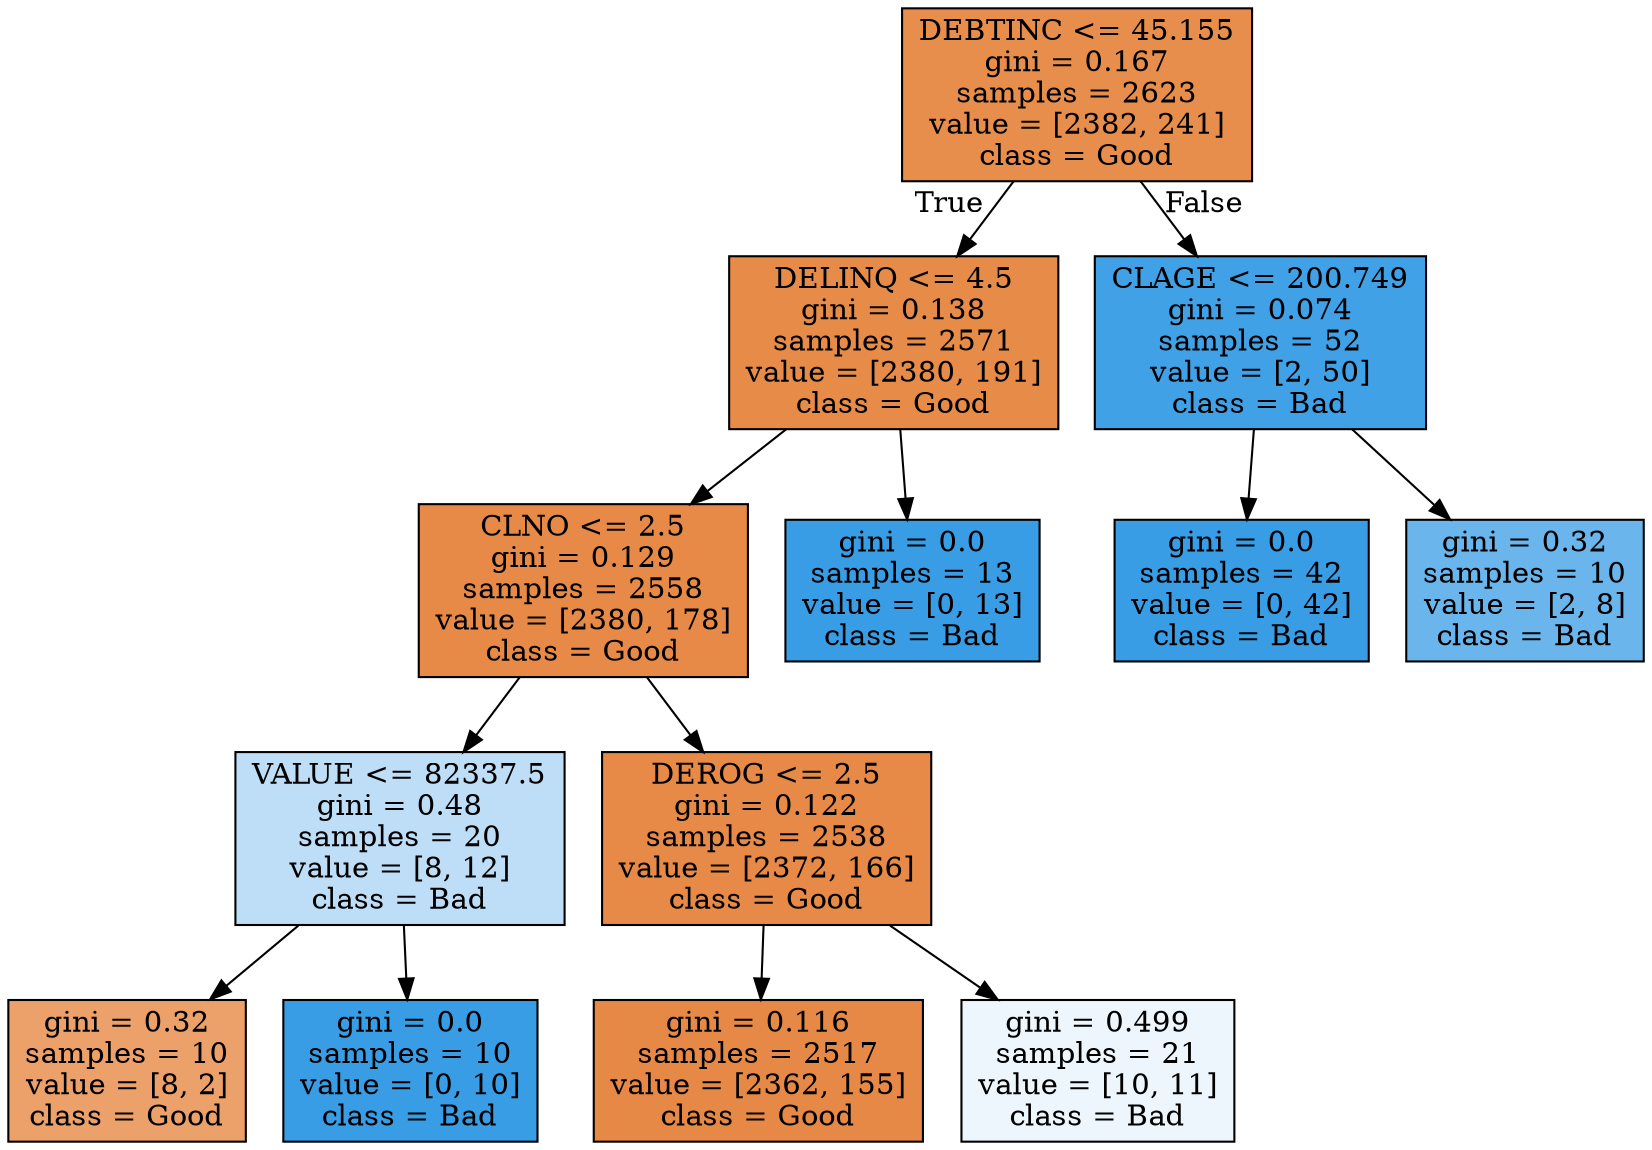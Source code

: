 digraph Tree {
node [shape=box, style="filled", color="black"] ;
0 [label="DEBTINC <= 45.155\ngini = 0.167\nsamples = 2623\nvalue = [2382, 241]\nclass = Good", fillcolor="#e88e4d"] ;
1 [label="DELINQ <= 4.5\ngini = 0.138\nsamples = 2571\nvalue = [2380, 191]\nclass = Good", fillcolor="#e78b49"] ;
0 -> 1 [labeldistance=2.5, labelangle=45, headlabel="True"] ;
2 [label="CLNO <= 2.5\ngini = 0.129\nsamples = 2558\nvalue = [2380, 178]\nclass = Good", fillcolor="#e78a48"] ;
1 -> 2 ;
3 [label="VALUE <= 82337.5\ngini = 0.48\nsamples = 20\nvalue = [8, 12]\nclass = Bad", fillcolor="#bddef6"] ;
2 -> 3 ;
4 [label="gini = 0.32\nsamples = 10\nvalue = [8, 2]\nclass = Good", fillcolor="#eca06a"] ;
3 -> 4 ;
5 [label="gini = 0.0\nsamples = 10\nvalue = [0, 10]\nclass = Bad", fillcolor="#399de5"] ;
3 -> 5 ;
6 [label="DEROG <= 2.5\ngini = 0.122\nsamples = 2538\nvalue = [2372, 166]\nclass = Good", fillcolor="#e78a47"] ;
2 -> 6 ;
7 [label="gini = 0.116\nsamples = 2517\nvalue = [2362, 155]\nclass = Good", fillcolor="#e78946"] ;
6 -> 7 ;
8 [label="gini = 0.499\nsamples = 21\nvalue = [10, 11]\nclass = Bad", fillcolor="#edf6fd"] ;
6 -> 8 ;
9 [label="gini = 0.0\nsamples = 13\nvalue = [0, 13]\nclass = Bad", fillcolor="#399de5"] ;
1 -> 9 ;
10 [label="CLAGE <= 200.749\ngini = 0.074\nsamples = 52\nvalue = [2, 50]\nclass = Bad", fillcolor="#41a1e6"] ;
0 -> 10 [labeldistance=2.5, labelangle=-45, headlabel="False"] ;
11 [label="gini = 0.0\nsamples = 42\nvalue = [0, 42]\nclass = Bad", fillcolor="#399de5"] ;
10 -> 11 ;
12 [label="gini = 0.32\nsamples = 10\nvalue = [2, 8]\nclass = Bad", fillcolor="#6ab6ec"] ;
10 -> 12 ;
}